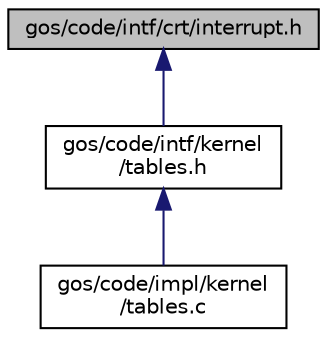 digraph "gos/code/intf/crt/interrupt.h"
{
 // LATEX_PDF_SIZE
  edge [fontname="Helvetica",fontsize="10",labelfontname="Helvetica",labelfontsize="10"];
  node [fontname="Helvetica",fontsize="10",shape=record];
  Node1 [label="gos/code/intf/crt/interrupt.h",height=0.2,width=0.4,color="black", fillcolor="grey75", style="filled", fontcolor="black",tooltip="\"API\" to define / call interrupts"];
  Node1 -> Node2 [dir="back",color="midnightblue",fontsize="10",style="solid",fontname="Helvetica"];
  Node2 [label="gos/code/intf/kernel\l/tables.h",height=0.2,width=0.4,color="black", fillcolor="white", style="filled",URL="$tables_8h.html",tooltip="This file will contain the definition and methods to load / create / read the tables that the process..."];
  Node2 -> Node3 [dir="back",color="midnightblue",fontsize="10",style="solid",fontname="Helvetica"];
  Node3 [label="gos/code/impl/kernel\l/tables.c",height=0.2,width=0.4,color="black", fillcolor="white", style="filled",URL="$tables_8c.html",tooltip="This file will set up the three memory-tables used by x86-processors: the Global Descriptor Table,..."];
}
